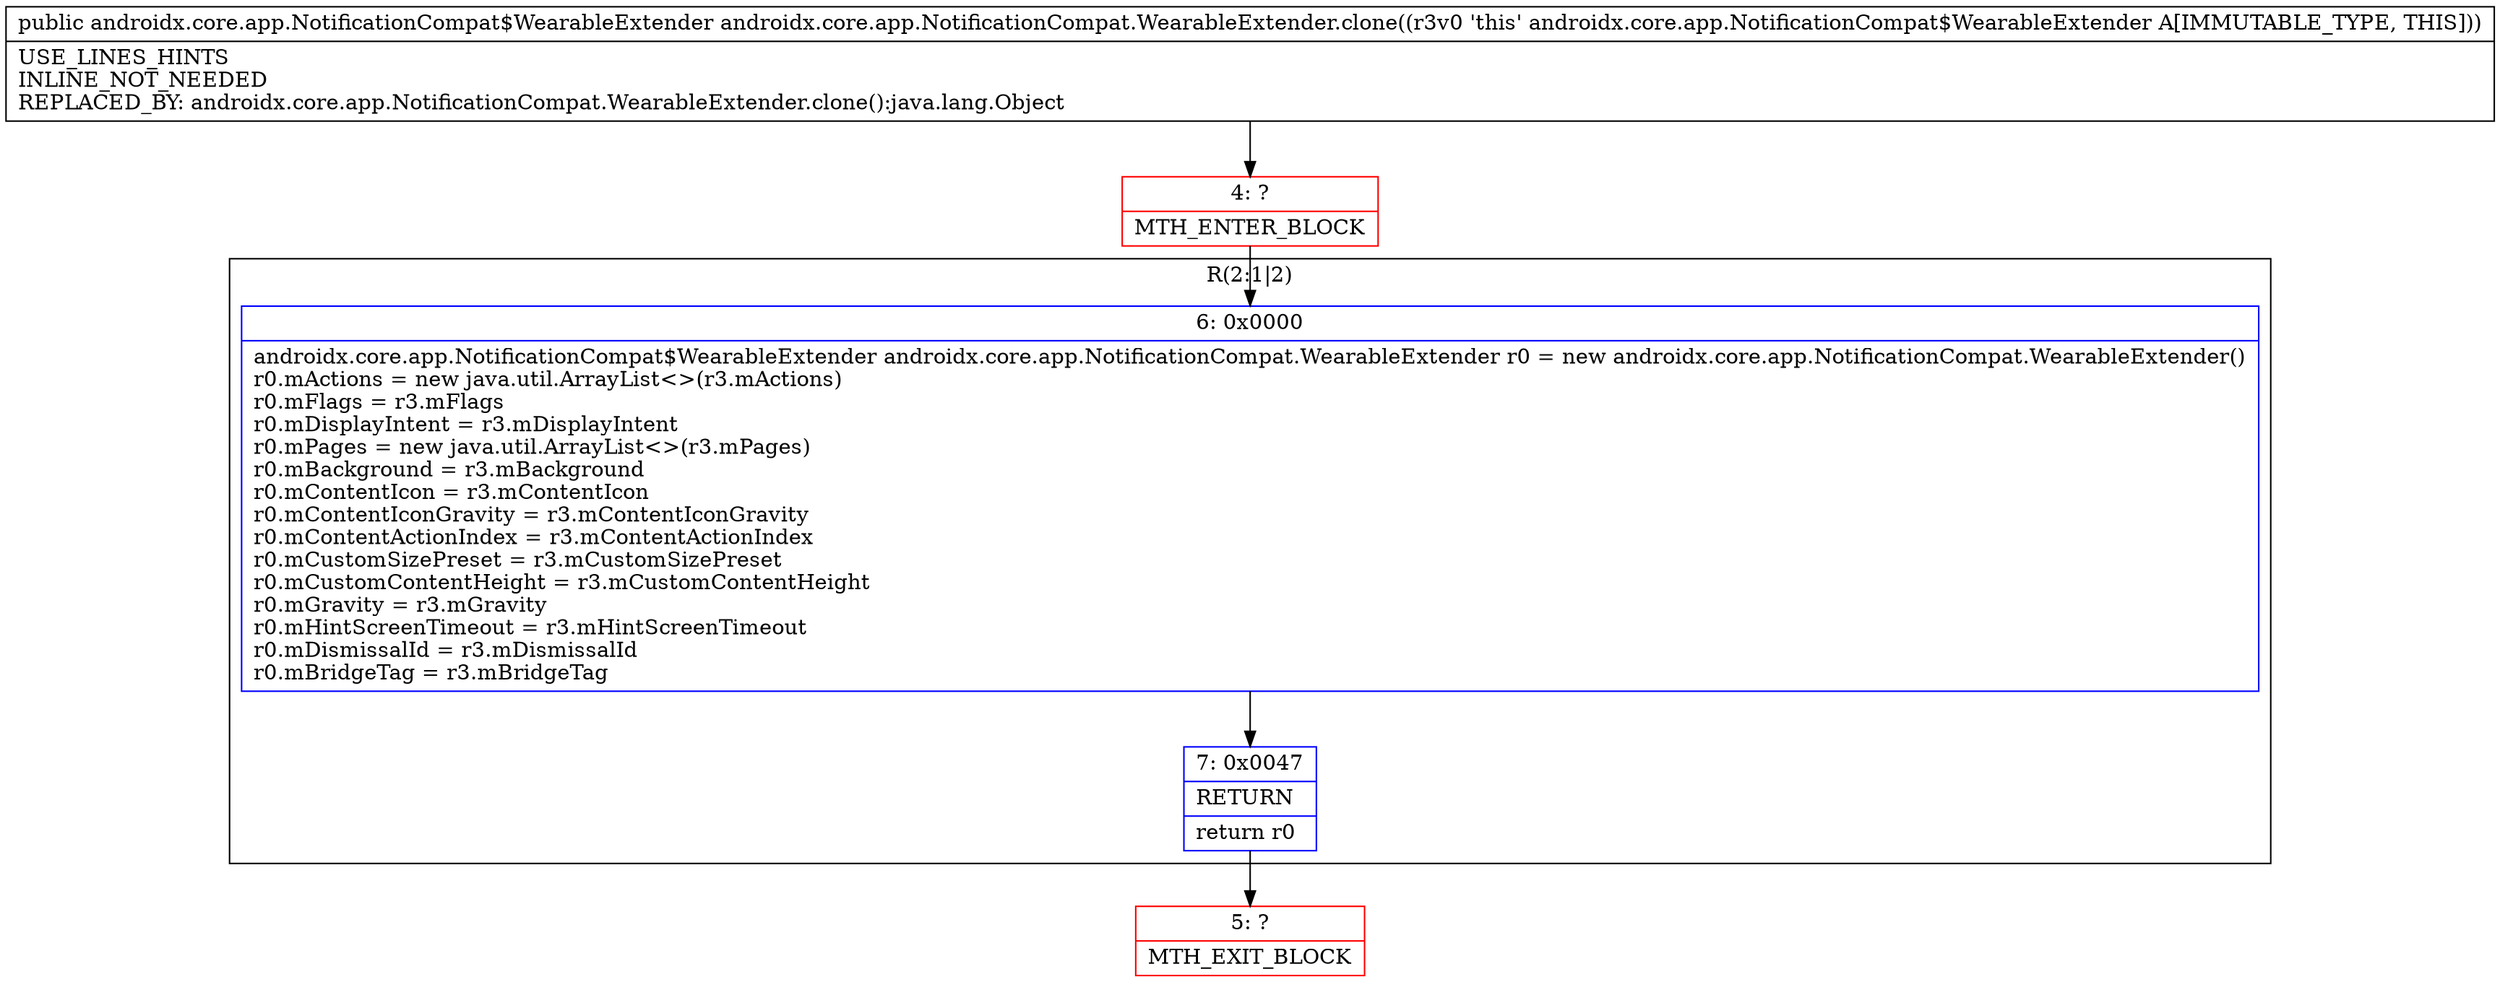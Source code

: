 digraph "CFG forandroidx.core.app.NotificationCompat.WearableExtender.clone()Landroidx\/core\/app\/NotificationCompat$WearableExtender;" {
subgraph cluster_Region_1216414502 {
label = "R(2:1|2)";
node [shape=record,color=blue];
Node_6 [shape=record,label="{6\:\ 0x0000|androidx.core.app.NotificationCompat$WearableExtender androidx.core.app.NotificationCompat.WearableExtender r0 = new androidx.core.app.NotificationCompat.WearableExtender()\lr0.mActions = new java.util.ArrayList\<\>(r3.mActions)\lr0.mFlags = r3.mFlags\lr0.mDisplayIntent = r3.mDisplayIntent\lr0.mPages = new java.util.ArrayList\<\>(r3.mPages)\lr0.mBackground = r3.mBackground\lr0.mContentIcon = r3.mContentIcon\lr0.mContentIconGravity = r3.mContentIconGravity\lr0.mContentActionIndex = r3.mContentActionIndex\lr0.mCustomSizePreset = r3.mCustomSizePreset\lr0.mCustomContentHeight = r3.mCustomContentHeight\lr0.mGravity = r3.mGravity\lr0.mHintScreenTimeout = r3.mHintScreenTimeout\lr0.mDismissalId = r3.mDismissalId\lr0.mBridgeTag = r3.mBridgeTag\l}"];
Node_7 [shape=record,label="{7\:\ 0x0047|RETURN\l|return r0\l}"];
}
Node_4 [shape=record,color=red,label="{4\:\ ?|MTH_ENTER_BLOCK\l}"];
Node_5 [shape=record,color=red,label="{5\:\ ?|MTH_EXIT_BLOCK\l}"];
MethodNode[shape=record,label="{public androidx.core.app.NotificationCompat$WearableExtender androidx.core.app.NotificationCompat.WearableExtender.clone((r3v0 'this' androidx.core.app.NotificationCompat$WearableExtender A[IMMUTABLE_TYPE, THIS]))  | USE_LINES_HINTS\lINLINE_NOT_NEEDED\lREPLACED_BY: androidx.core.app.NotificationCompat.WearableExtender.clone():java.lang.Object\l}"];
MethodNode -> Node_4;Node_6 -> Node_7;
Node_7 -> Node_5;
Node_4 -> Node_6;
}

